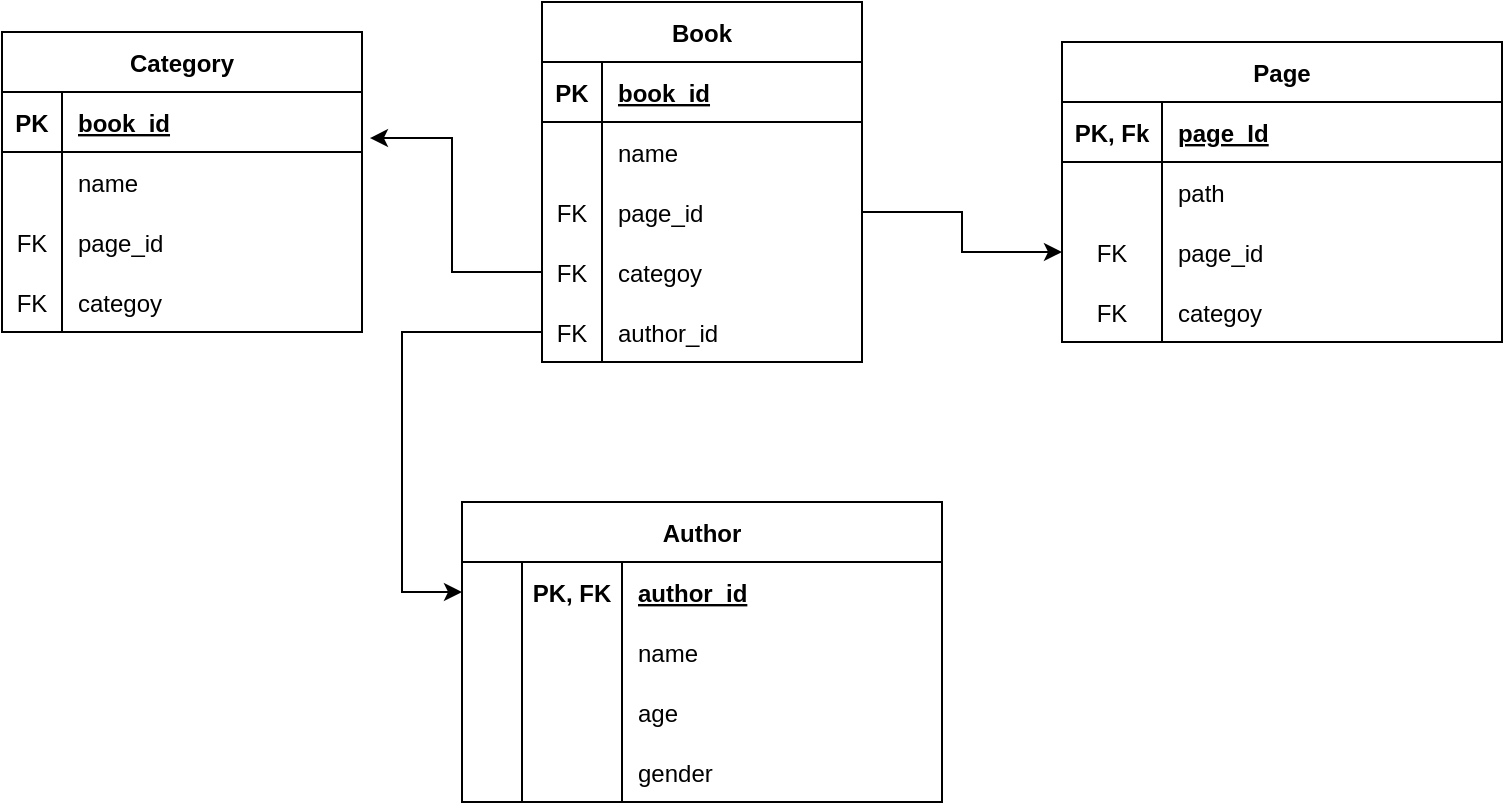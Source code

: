<mxfile version="20.6.0" type="github">
  <diagram id="hNFcI-0vPvD19MLXZWIU" name="Page-1">
    <mxGraphModel dx="1422" dy="772" grid="1" gridSize="10" guides="1" tooltips="1" connect="1" arrows="1" fold="1" page="1" pageScale="1" pageWidth="827" pageHeight="1169" math="0" shadow="0">
      <root>
        <mxCell id="0" />
        <mxCell id="1" parent="0" />
        <mxCell id="KIQZdInBSxatuYf0PYdz-1" value="Book" style="shape=table;startSize=30;container=1;collapsible=1;childLayout=tableLayout;fixedRows=1;rowLines=0;fontStyle=1;align=center;resizeLast=1;" vertex="1" parent="1">
          <mxGeometry x="300" y="170" width="160" height="180" as="geometry" />
        </mxCell>
        <mxCell id="KIQZdInBSxatuYf0PYdz-2" value="" style="shape=tableRow;horizontal=0;startSize=0;swimlaneHead=0;swimlaneBody=0;fillColor=none;collapsible=0;dropTarget=0;points=[[0,0.5],[1,0.5]];portConstraint=eastwest;top=0;left=0;right=0;bottom=1;" vertex="1" parent="KIQZdInBSxatuYf0PYdz-1">
          <mxGeometry y="30" width="160" height="30" as="geometry" />
        </mxCell>
        <mxCell id="KIQZdInBSxatuYf0PYdz-3" value="PK" style="shape=partialRectangle;connectable=0;fillColor=none;top=0;left=0;bottom=0;right=0;fontStyle=1;overflow=hidden;" vertex="1" parent="KIQZdInBSxatuYf0PYdz-2">
          <mxGeometry width="30" height="30" as="geometry">
            <mxRectangle width="30" height="30" as="alternateBounds" />
          </mxGeometry>
        </mxCell>
        <mxCell id="KIQZdInBSxatuYf0PYdz-4" value="book_id" style="shape=partialRectangle;connectable=0;fillColor=none;top=0;left=0;bottom=0;right=0;align=left;spacingLeft=6;fontStyle=5;overflow=hidden;" vertex="1" parent="KIQZdInBSxatuYf0PYdz-2">
          <mxGeometry x="30" width="130" height="30" as="geometry">
            <mxRectangle width="130" height="30" as="alternateBounds" />
          </mxGeometry>
        </mxCell>
        <mxCell id="KIQZdInBSxatuYf0PYdz-5" value="" style="shape=tableRow;horizontal=0;startSize=0;swimlaneHead=0;swimlaneBody=0;fillColor=none;collapsible=0;dropTarget=0;points=[[0,0.5],[1,0.5]];portConstraint=eastwest;top=0;left=0;right=0;bottom=0;" vertex="1" parent="KIQZdInBSxatuYf0PYdz-1">
          <mxGeometry y="60" width="160" height="30" as="geometry" />
        </mxCell>
        <mxCell id="KIQZdInBSxatuYf0PYdz-6" value="" style="shape=partialRectangle;connectable=0;fillColor=none;top=0;left=0;bottom=0;right=0;editable=1;overflow=hidden;" vertex="1" parent="KIQZdInBSxatuYf0PYdz-5">
          <mxGeometry width="30" height="30" as="geometry">
            <mxRectangle width="30" height="30" as="alternateBounds" />
          </mxGeometry>
        </mxCell>
        <mxCell id="KIQZdInBSxatuYf0PYdz-7" value="name" style="shape=partialRectangle;connectable=0;fillColor=none;top=0;left=0;bottom=0;right=0;align=left;spacingLeft=6;overflow=hidden;" vertex="1" parent="KIQZdInBSxatuYf0PYdz-5">
          <mxGeometry x="30" width="130" height="30" as="geometry">
            <mxRectangle width="130" height="30" as="alternateBounds" />
          </mxGeometry>
        </mxCell>
        <mxCell id="KIQZdInBSxatuYf0PYdz-8" value="" style="shape=tableRow;horizontal=0;startSize=0;swimlaneHead=0;swimlaneBody=0;fillColor=none;collapsible=0;dropTarget=0;points=[[0,0.5],[1,0.5]];portConstraint=eastwest;top=0;left=0;right=0;bottom=0;" vertex="1" parent="KIQZdInBSxatuYf0PYdz-1">
          <mxGeometry y="90" width="160" height="30" as="geometry" />
        </mxCell>
        <mxCell id="KIQZdInBSxatuYf0PYdz-9" value="FK" style="shape=partialRectangle;connectable=0;fillColor=none;top=0;left=0;bottom=0;right=0;editable=1;overflow=hidden;" vertex="1" parent="KIQZdInBSxatuYf0PYdz-8">
          <mxGeometry width="30" height="30" as="geometry">
            <mxRectangle width="30" height="30" as="alternateBounds" />
          </mxGeometry>
        </mxCell>
        <mxCell id="KIQZdInBSxatuYf0PYdz-10" value="page_id" style="shape=partialRectangle;connectable=0;fillColor=none;top=0;left=0;bottom=0;right=0;align=left;spacingLeft=6;overflow=hidden;" vertex="1" parent="KIQZdInBSxatuYf0PYdz-8">
          <mxGeometry x="30" width="130" height="30" as="geometry">
            <mxRectangle width="130" height="30" as="alternateBounds" />
          </mxGeometry>
        </mxCell>
        <mxCell id="KIQZdInBSxatuYf0PYdz-11" value="" style="shape=tableRow;horizontal=0;startSize=0;swimlaneHead=0;swimlaneBody=0;fillColor=none;collapsible=0;dropTarget=0;points=[[0,0.5],[1,0.5]];portConstraint=eastwest;top=0;left=0;right=0;bottom=0;" vertex="1" parent="KIQZdInBSxatuYf0PYdz-1">
          <mxGeometry y="120" width="160" height="30" as="geometry" />
        </mxCell>
        <mxCell id="KIQZdInBSxatuYf0PYdz-12" value="FK" style="shape=partialRectangle;connectable=0;fillColor=none;top=0;left=0;bottom=0;right=0;editable=1;overflow=hidden;" vertex="1" parent="KIQZdInBSxatuYf0PYdz-11">
          <mxGeometry width="30" height="30" as="geometry">
            <mxRectangle width="30" height="30" as="alternateBounds" />
          </mxGeometry>
        </mxCell>
        <mxCell id="KIQZdInBSxatuYf0PYdz-13" value="categoy" style="shape=partialRectangle;connectable=0;fillColor=none;top=0;left=0;bottom=0;right=0;align=left;spacingLeft=6;overflow=hidden;" vertex="1" parent="KIQZdInBSxatuYf0PYdz-11">
          <mxGeometry x="30" width="130" height="30" as="geometry">
            <mxRectangle width="130" height="30" as="alternateBounds" />
          </mxGeometry>
        </mxCell>
        <mxCell id="KIQZdInBSxatuYf0PYdz-67" value="" style="shape=tableRow;horizontal=0;startSize=0;swimlaneHead=0;swimlaneBody=0;fillColor=none;collapsible=0;dropTarget=0;points=[[0,0.5],[1,0.5]];portConstraint=eastwest;top=0;left=0;right=0;bottom=0;" vertex="1" parent="KIQZdInBSxatuYf0PYdz-1">
          <mxGeometry y="150" width="160" height="30" as="geometry" />
        </mxCell>
        <mxCell id="KIQZdInBSxatuYf0PYdz-68" value="FK" style="shape=partialRectangle;connectable=0;fillColor=none;top=0;left=0;bottom=0;right=0;editable=1;overflow=hidden;" vertex="1" parent="KIQZdInBSxatuYf0PYdz-67">
          <mxGeometry width="30" height="30" as="geometry">
            <mxRectangle width="30" height="30" as="alternateBounds" />
          </mxGeometry>
        </mxCell>
        <mxCell id="KIQZdInBSxatuYf0PYdz-69" value="author_id" style="shape=partialRectangle;connectable=0;fillColor=none;top=0;left=0;bottom=0;right=0;align=left;spacingLeft=6;overflow=hidden;" vertex="1" parent="KIQZdInBSxatuYf0PYdz-67">
          <mxGeometry x="30" width="130" height="30" as="geometry">
            <mxRectangle width="130" height="30" as="alternateBounds" />
          </mxGeometry>
        </mxCell>
        <mxCell id="KIQZdInBSxatuYf0PYdz-14" value="Category" style="shape=table;startSize=30;container=1;collapsible=1;childLayout=tableLayout;fixedRows=1;rowLines=0;fontStyle=1;align=center;resizeLast=1;" vertex="1" parent="1">
          <mxGeometry x="30" y="185" width="180" height="150" as="geometry" />
        </mxCell>
        <mxCell id="KIQZdInBSxatuYf0PYdz-15" value="" style="shape=tableRow;horizontal=0;startSize=0;swimlaneHead=0;swimlaneBody=0;fillColor=none;collapsible=0;dropTarget=0;points=[[0,0.5],[1,0.5]];portConstraint=eastwest;top=0;left=0;right=0;bottom=1;" vertex="1" parent="KIQZdInBSxatuYf0PYdz-14">
          <mxGeometry y="30" width="180" height="30" as="geometry" />
        </mxCell>
        <mxCell id="KIQZdInBSxatuYf0PYdz-16" value="PK" style="shape=partialRectangle;connectable=0;fillColor=none;top=0;left=0;bottom=0;right=0;fontStyle=1;overflow=hidden;" vertex="1" parent="KIQZdInBSxatuYf0PYdz-15">
          <mxGeometry width="30" height="30" as="geometry">
            <mxRectangle width="30" height="30" as="alternateBounds" />
          </mxGeometry>
        </mxCell>
        <mxCell id="KIQZdInBSxatuYf0PYdz-17" value="book_id" style="shape=partialRectangle;connectable=0;fillColor=none;top=0;left=0;bottom=0;right=0;align=left;spacingLeft=6;fontStyle=5;overflow=hidden;" vertex="1" parent="KIQZdInBSxatuYf0PYdz-15">
          <mxGeometry x="30" width="150" height="30" as="geometry">
            <mxRectangle width="150" height="30" as="alternateBounds" />
          </mxGeometry>
        </mxCell>
        <mxCell id="KIQZdInBSxatuYf0PYdz-18" value="" style="shape=tableRow;horizontal=0;startSize=0;swimlaneHead=0;swimlaneBody=0;fillColor=none;collapsible=0;dropTarget=0;points=[[0,0.5],[1,0.5]];portConstraint=eastwest;top=0;left=0;right=0;bottom=0;" vertex="1" parent="KIQZdInBSxatuYf0PYdz-14">
          <mxGeometry y="60" width="180" height="30" as="geometry" />
        </mxCell>
        <mxCell id="KIQZdInBSxatuYf0PYdz-19" value="" style="shape=partialRectangle;connectable=0;fillColor=none;top=0;left=0;bottom=0;right=0;editable=1;overflow=hidden;" vertex="1" parent="KIQZdInBSxatuYf0PYdz-18">
          <mxGeometry width="30" height="30" as="geometry">
            <mxRectangle width="30" height="30" as="alternateBounds" />
          </mxGeometry>
        </mxCell>
        <mxCell id="KIQZdInBSxatuYf0PYdz-20" value="name" style="shape=partialRectangle;connectable=0;fillColor=none;top=0;left=0;bottom=0;right=0;align=left;spacingLeft=6;overflow=hidden;" vertex="1" parent="KIQZdInBSxatuYf0PYdz-18">
          <mxGeometry x="30" width="150" height="30" as="geometry">
            <mxRectangle width="150" height="30" as="alternateBounds" />
          </mxGeometry>
        </mxCell>
        <mxCell id="KIQZdInBSxatuYf0PYdz-21" value="" style="shape=tableRow;horizontal=0;startSize=0;swimlaneHead=0;swimlaneBody=0;fillColor=none;collapsible=0;dropTarget=0;points=[[0,0.5],[1,0.5]];portConstraint=eastwest;top=0;left=0;right=0;bottom=0;" vertex="1" parent="KIQZdInBSxatuYf0PYdz-14">
          <mxGeometry y="90" width="180" height="30" as="geometry" />
        </mxCell>
        <mxCell id="KIQZdInBSxatuYf0PYdz-22" value="FK" style="shape=partialRectangle;connectable=0;fillColor=none;top=0;left=0;bottom=0;right=0;editable=1;overflow=hidden;" vertex="1" parent="KIQZdInBSxatuYf0PYdz-21">
          <mxGeometry width="30" height="30" as="geometry">
            <mxRectangle width="30" height="30" as="alternateBounds" />
          </mxGeometry>
        </mxCell>
        <mxCell id="KIQZdInBSxatuYf0PYdz-23" value="page_id" style="shape=partialRectangle;connectable=0;fillColor=none;top=0;left=0;bottom=0;right=0;align=left;spacingLeft=6;overflow=hidden;" vertex="1" parent="KIQZdInBSxatuYf0PYdz-21">
          <mxGeometry x="30" width="150" height="30" as="geometry">
            <mxRectangle width="150" height="30" as="alternateBounds" />
          </mxGeometry>
        </mxCell>
        <mxCell id="KIQZdInBSxatuYf0PYdz-24" value="" style="shape=tableRow;horizontal=0;startSize=0;swimlaneHead=0;swimlaneBody=0;fillColor=none;collapsible=0;dropTarget=0;points=[[0,0.5],[1,0.5]];portConstraint=eastwest;top=0;left=0;right=0;bottom=0;" vertex="1" parent="KIQZdInBSxatuYf0PYdz-14">
          <mxGeometry y="120" width="180" height="30" as="geometry" />
        </mxCell>
        <mxCell id="KIQZdInBSxatuYf0PYdz-25" value="FK" style="shape=partialRectangle;connectable=0;fillColor=none;top=0;left=0;bottom=0;right=0;editable=1;overflow=hidden;" vertex="1" parent="KIQZdInBSxatuYf0PYdz-24">
          <mxGeometry width="30" height="30" as="geometry">
            <mxRectangle width="30" height="30" as="alternateBounds" />
          </mxGeometry>
        </mxCell>
        <mxCell id="KIQZdInBSxatuYf0PYdz-26" value="categoy" style="shape=partialRectangle;connectable=0;fillColor=none;top=0;left=0;bottom=0;right=0;align=left;spacingLeft=6;overflow=hidden;" vertex="1" parent="KIQZdInBSxatuYf0PYdz-24">
          <mxGeometry x="30" width="150" height="30" as="geometry">
            <mxRectangle width="150" height="30" as="alternateBounds" />
          </mxGeometry>
        </mxCell>
        <mxCell id="KIQZdInBSxatuYf0PYdz-27" value="Page" style="shape=table;startSize=30;container=1;collapsible=1;childLayout=tableLayout;fixedRows=1;rowLines=0;fontStyle=1;align=center;resizeLast=1;" vertex="1" parent="1">
          <mxGeometry x="560" y="190" width="220" height="150" as="geometry" />
        </mxCell>
        <mxCell id="KIQZdInBSxatuYf0PYdz-28" value="" style="shape=tableRow;horizontal=0;startSize=0;swimlaneHead=0;swimlaneBody=0;fillColor=none;collapsible=0;dropTarget=0;points=[[0,0.5],[1,0.5]];portConstraint=eastwest;top=0;left=0;right=0;bottom=1;" vertex="1" parent="KIQZdInBSxatuYf0PYdz-27">
          <mxGeometry y="30" width="220" height="30" as="geometry" />
        </mxCell>
        <mxCell id="KIQZdInBSxatuYf0PYdz-29" value="PK, Fk" style="shape=partialRectangle;connectable=0;fillColor=none;top=0;left=0;bottom=0;right=0;fontStyle=1;overflow=hidden;" vertex="1" parent="KIQZdInBSxatuYf0PYdz-28">
          <mxGeometry width="50" height="30" as="geometry">
            <mxRectangle width="50" height="30" as="alternateBounds" />
          </mxGeometry>
        </mxCell>
        <mxCell id="KIQZdInBSxatuYf0PYdz-30" value="page_Id" style="shape=partialRectangle;connectable=0;fillColor=none;top=0;left=0;bottom=0;right=0;align=left;spacingLeft=6;fontStyle=5;overflow=hidden;" vertex="1" parent="KIQZdInBSxatuYf0PYdz-28">
          <mxGeometry x="50" width="170" height="30" as="geometry">
            <mxRectangle width="170" height="30" as="alternateBounds" />
          </mxGeometry>
        </mxCell>
        <mxCell id="KIQZdInBSxatuYf0PYdz-31" value="" style="shape=tableRow;horizontal=0;startSize=0;swimlaneHead=0;swimlaneBody=0;fillColor=none;collapsible=0;dropTarget=0;points=[[0,0.5],[1,0.5]];portConstraint=eastwest;top=0;left=0;right=0;bottom=0;" vertex="1" parent="KIQZdInBSxatuYf0PYdz-27">
          <mxGeometry y="60" width="220" height="30" as="geometry" />
        </mxCell>
        <mxCell id="KIQZdInBSxatuYf0PYdz-32" value="" style="shape=partialRectangle;connectable=0;fillColor=none;top=0;left=0;bottom=0;right=0;editable=1;overflow=hidden;" vertex="1" parent="KIQZdInBSxatuYf0PYdz-31">
          <mxGeometry width="50" height="30" as="geometry">
            <mxRectangle width="50" height="30" as="alternateBounds" />
          </mxGeometry>
        </mxCell>
        <mxCell id="KIQZdInBSxatuYf0PYdz-33" value="path" style="shape=partialRectangle;connectable=0;fillColor=none;top=0;left=0;bottom=0;right=0;align=left;spacingLeft=6;overflow=hidden;" vertex="1" parent="KIQZdInBSxatuYf0PYdz-31">
          <mxGeometry x="50" width="170" height="30" as="geometry">
            <mxRectangle width="170" height="30" as="alternateBounds" />
          </mxGeometry>
        </mxCell>
        <mxCell id="KIQZdInBSxatuYf0PYdz-34" value="" style="shape=tableRow;horizontal=0;startSize=0;swimlaneHead=0;swimlaneBody=0;fillColor=none;collapsible=0;dropTarget=0;points=[[0,0.5],[1,0.5]];portConstraint=eastwest;top=0;left=0;right=0;bottom=0;" vertex="1" parent="KIQZdInBSxatuYf0PYdz-27">
          <mxGeometry y="90" width="220" height="30" as="geometry" />
        </mxCell>
        <mxCell id="KIQZdInBSxatuYf0PYdz-35" value="FK" style="shape=partialRectangle;connectable=0;fillColor=none;top=0;left=0;bottom=0;right=0;editable=1;overflow=hidden;" vertex="1" parent="KIQZdInBSxatuYf0PYdz-34">
          <mxGeometry width="50" height="30" as="geometry">
            <mxRectangle width="50" height="30" as="alternateBounds" />
          </mxGeometry>
        </mxCell>
        <mxCell id="KIQZdInBSxatuYf0PYdz-36" value="page_id" style="shape=partialRectangle;connectable=0;fillColor=none;top=0;left=0;bottom=0;right=0;align=left;spacingLeft=6;overflow=hidden;" vertex="1" parent="KIQZdInBSxatuYf0PYdz-34">
          <mxGeometry x="50" width="170" height="30" as="geometry">
            <mxRectangle width="170" height="30" as="alternateBounds" />
          </mxGeometry>
        </mxCell>
        <mxCell id="KIQZdInBSxatuYf0PYdz-37" value="" style="shape=tableRow;horizontal=0;startSize=0;swimlaneHead=0;swimlaneBody=0;fillColor=none;collapsible=0;dropTarget=0;points=[[0,0.5],[1,0.5]];portConstraint=eastwest;top=0;left=0;right=0;bottom=0;" vertex="1" parent="KIQZdInBSxatuYf0PYdz-27">
          <mxGeometry y="120" width="220" height="30" as="geometry" />
        </mxCell>
        <mxCell id="KIQZdInBSxatuYf0PYdz-38" value="FK" style="shape=partialRectangle;connectable=0;fillColor=none;top=0;left=0;bottom=0;right=0;editable=1;overflow=hidden;" vertex="1" parent="KIQZdInBSxatuYf0PYdz-37">
          <mxGeometry width="50" height="30" as="geometry">
            <mxRectangle width="50" height="30" as="alternateBounds" />
          </mxGeometry>
        </mxCell>
        <mxCell id="KIQZdInBSxatuYf0PYdz-39" value="categoy" style="shape=partialRectangle;connectable=0;fillColor=none;top=0;left=0;bottom=0;right=0;align=left;spacingLeft=6;overflow=hidden;" vertex="1" parent="KIQZdInBSxatuYf0PYdz-37">
          <mxGeometry x="50" width="170" height="30" as="geometry">
            <mxRectangle width="170" height="30" as="alternateBounds" />
          </mxGeometry>
        </mxCell>
        <mxCell id="KIQZdInBSxatuYf0PYdz-54" value="Author" style="shape=table;startSize=30;container=1;collapsible=1;childLayout=tableLayout;fixedRows=1;rowLines=0;fontStyle=1;align=center;resizeLast=1;" vertex="1" parent="1">
          <mxGeometry x="260" y="420" width="240" height="150" as="geometry" />
        </mxCell>
        <mxCell id="KIQZdInBSxatuYf0PYdz-55" value="" style="shape=tableRow;horizontal=0;startSize=30;swimlaneHead=0;swimlaneBody=0;fillColor=none;collapsible=0;dropTarget=0;points=[[0,0.5],[1,0.5]];portConstraint=eastwest;top=0;left=0;right=0;bottom=1;" vertex="1" parent="KIQZdInBSxatuYf0PYdz-54">
          <mxGeometry y="30" width="240" height="30" as="geometry" />
        </mxCell>
        <mxCell id="KIQZdInBSxatuYf0PYdz-56" value="PK, FK" style="shape=partialRectangle;connectable=0;fillColor=none;top=0;left=0;bottom=0;right=0;fontStyle=1;overflow=hidden;" vertex="1" parent="KIQZdInBSxatuYf0PYdz-55">
          <mxGeometry x="30" width="50" height="30" as="geometry">
            <mxRectangle width="50" height="30" as="alternateBounds" />
          </mxGeometry>
        </mxCell>
        <mxCell id="KIQZdInBSxatuYf0PYdz-57" value="author_id" style="shape=partialRectangle;connectable=0;fillColor=none;top=0;left=0;bottom=0;right=0;align=left;spacingLeft=6;fontStyle=5;overflow=hidden;" vertex="1" parent="KIQZdInBSxatuYf0PYdz-55">
          <mxGeometry x="80" width="160" height="30" as="geometry">
            <mxRectangle width="160" height="30" as="alternateBounds" />
          </mxGeometry>
        </mxCell>
        <mxCell id="KIQZdInBSxatuYf0PYdz-58" value="" style="shape=tableRow;horizontal=0;startSize=30;swimlaneHead=0;swimlaneBody=0;fillColor=none;collapsible=0;dropTarget=0;points=[[0,0.5],[1,0.5]];portConstraint=eastwest;top=0;left=0;right=0;bottom=0;" vertex="1" parent="KIQZdInBSxatuYf0PYdz-54">
          <mxGeometry y="60" width="240" height="30" as="geometry" />
        </mxCell>
        <mxCell id="KIQZdInBSxatuYf0PYdz-59" value="" style="shape=partialRectangle;connectable=0;fillColor=none;top=0;left=0;bottom=0;right=0;editable=1;overflow=hidden;" vertex="1" parent="KIQZdInBSxatuYf0PYdz-58">
          <mxGeometry x="30" width="50" height="30" as="geometry">
            <mxRectangle width="50" height="30" as="alternateBounds" />
          </mxGeometry>
        </mxCell>
        <mxCell id="KIQZdInBSxatuYf0PYdz-60" value="name" style="shape=partialRectangle;connectable=0;fillColor=none;top=0;left=0;bottom=0;right=0;align=left;spacingLeft=6;overflow=hidden;" vertex="1" parent="KIQZdInBSxatuYf0PYdz-58">
          <mxGeometry x="80" width="160" height="30" as="geometry">
            <mxRectangle width="160" height="30" as="alternateBounds" />
          </mxGeometry>
        </mxCell>
        <mxCell id="KIQZdInBSxatuYf0PYdz-61" value="" style="shape=tableRow;horizontal=0;startSize=30;swimlaneHead=0;swimlaneBody=0;fillColor=none;collapsible=0;dropTarget=0;points=[[0,0.5],[1,0.5]];portConstraint=eastwest;top=0;left=0;right=0;bottom=0;" vertex="1" parent="KIQZdInBSxatuYf0PYdz-54">
          <mxGeometry y="90" width="240" height="30" as="geometry" />
        </mxCell>
        <mxCell id="KIQZdInBSxatuYf0PYdz-62" value="" style="shape=partialRectangle;connectable=0;fillColor=none;top=0;left=0;bottom=0;right=0;editable=1;overflow=hidden;" vertex="1" parent="KIQZdInBSxatuYf0PYdz-61">
          <mxGeometry x="30" width="50" height="30" as="geometry">
            <mxRectangle width="50" height="30" as="alternateBounds" />
          </mxGeometry>
        </mxCell>
        <mxCell id="KIQZdInBSxatuYf0PYdz-63" value="age" style="shape=partialRectangle;connectable=0;fillColor=none;top=0;left=0;bottom=0;right=0;align=left;spacingLeft=6;overflow=hidden;" vertex="1" parent="KIQZdInBSxatuYf0PYdz-61">
          <mxGeometry x="80" width="160" height="30" as="geometry">
            <mxRectangle width="160" height="30" as="alternateBounds" />
          </mxGeometry>
        </mxCell>
        <mxCell id="KIQZdInBSxatuYf0PYdz-64" value="" style="shape=tableRow;horizontal=0;startSize=30;swimlaneHead=0;swimlaneBody=0;fillColor=none;collapsible=0;dropTarget=0;points=[[0,0.5],[1,0.5]];portConstraint=eastwest;top=0;left=0;right=0;bottom=0;" vertex="1" parent="KIQZdInBSxatuYf0PYdz-54">
          <mxGeometry y="120" width="240" height="30" as="geometry" />
        </mxCell>
        <mxCell id="KIQZdInBSxatuYf0PYdz-65" value="" style="shape=partialRectangle;connectable=0;fillColor=none;top=0;left=0;bottom=0;right=0;editable=1;overflow=hidden;" vertex="1" parent="KIQZdInBSxatuYf0PYdz-64">
          <mxGeometry x="30" width="50" height="30" as="geometry">
            <mxRectangle width="50" height="30" as="alternateBounds" />
          </mxGeometry>
        </mxCell>
        <mxCell id="KIQZdInBSxatuYf0PYdz-66" value="gender" style="shape=partialRectangle;connectable=0;fillColor=none;top=0;left=0;bottom=0;right=0;align=left;spacingLeft=6;overflow=hidden;" vertex="1" parent="KIQZdInBSxatuYf0PYdz-64">
          <mxGeometry x="80" width="160" height="30" as="geometry">
            <mxRectangle width="160" height="30" as="alternateBounds" />
          </mxGeometry>
        </mxCell>
        <mxCell id="KIQZdInBSxatuYf0PYdz-108" style="edgeStyle=orthogonalEdgeStyle;rounded=0;orthogonalLoop=1;jettySize=auto;html=1;entryX=0;entryY=0.5;entryDx=0;entryDy=0;" edge="1" parent="1" source="KIQZdInBSxatuYf0PYdz-8" target="KIQZdInBSxatuYf0PYdz-34">
          <mxGeometry relative="1" as="geometry" />
        </mxCell>
        <mxCell id="KIQZdInBSxatuYf0PYdz-109" style="edgeStyle=orthogonalEdgeStyle;rounded=0;orthogonalLoop=1;jettySize=auto;html=1;entryX=1.022;entryY=0.767;entryDx=0;entryDy=0;entryPerimeter=0;" edge="1" parent="1" source="KIQZdInBSxatuYf0PYdz-11" target="KIQZdInBSxatuYf0PYdz-15">
          <mxGeometry relative="1" as="geometry" />
        </mxCell>
        <mxCell id="KIQZdInBSxatuYf0PYdz-127" style="edgeStyle=orthogonalEdgeStyle;rounded=0;orthogonalLoop=1;jettySize=auto;html=1;entryX=0;entryY=0.5;entryDx=0;entryDy=0;" edge="1" parent="1" source="KIQZdInBSxatuYf0PYdz-67" target="KIQZdInBSxatuYf0PYdz-55">
          <mxGeometry relative="1" as="geometry">
            <Array as="points">
              <mxPoint x="230" y="335" />
              <mxPoint x="230" y="465" />
            </Array>
          </mxGeometry>
        </mxCell>
      </root>
    </mxGraphModel>
  </diagram>
</mxfile>
